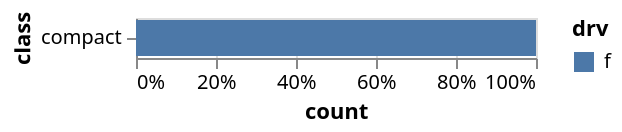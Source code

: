 {
  "$schema": "https://vega.github.io/schema/vega-lite/v3.json",
  "datasets": {
    "data-00": [
      {
        "manufacturer": "audi",
        "model": "a4",
        "displ": 1.8,
        "year": 1999,
        "cyl": 4,
        "trans": "auto(l5)",
        "drv": "f",
        "cty": 18,
        "hwy": 29,
        "fl": "p",
        "class": "compact"
      }
    ]
  },
  "layer": [
    {
      "data": {
        "name": "data-00"
      },
      "mark": {
        "type": "bar"
      },
      "encoding": {
        "y": {
          "field": "class",
          "type": "nominal",
          "title": "class"
        },
        "x": {
          "aggregate": "sum",
          "field": "displ",
          "stack": "normalize",
          "type": "quantitative",
          "title": "count"
        },
        "fill": {
          "field": "drv",
          "type": "nominal",
          "title": "drv"
        }
      }
    }
  ]
}